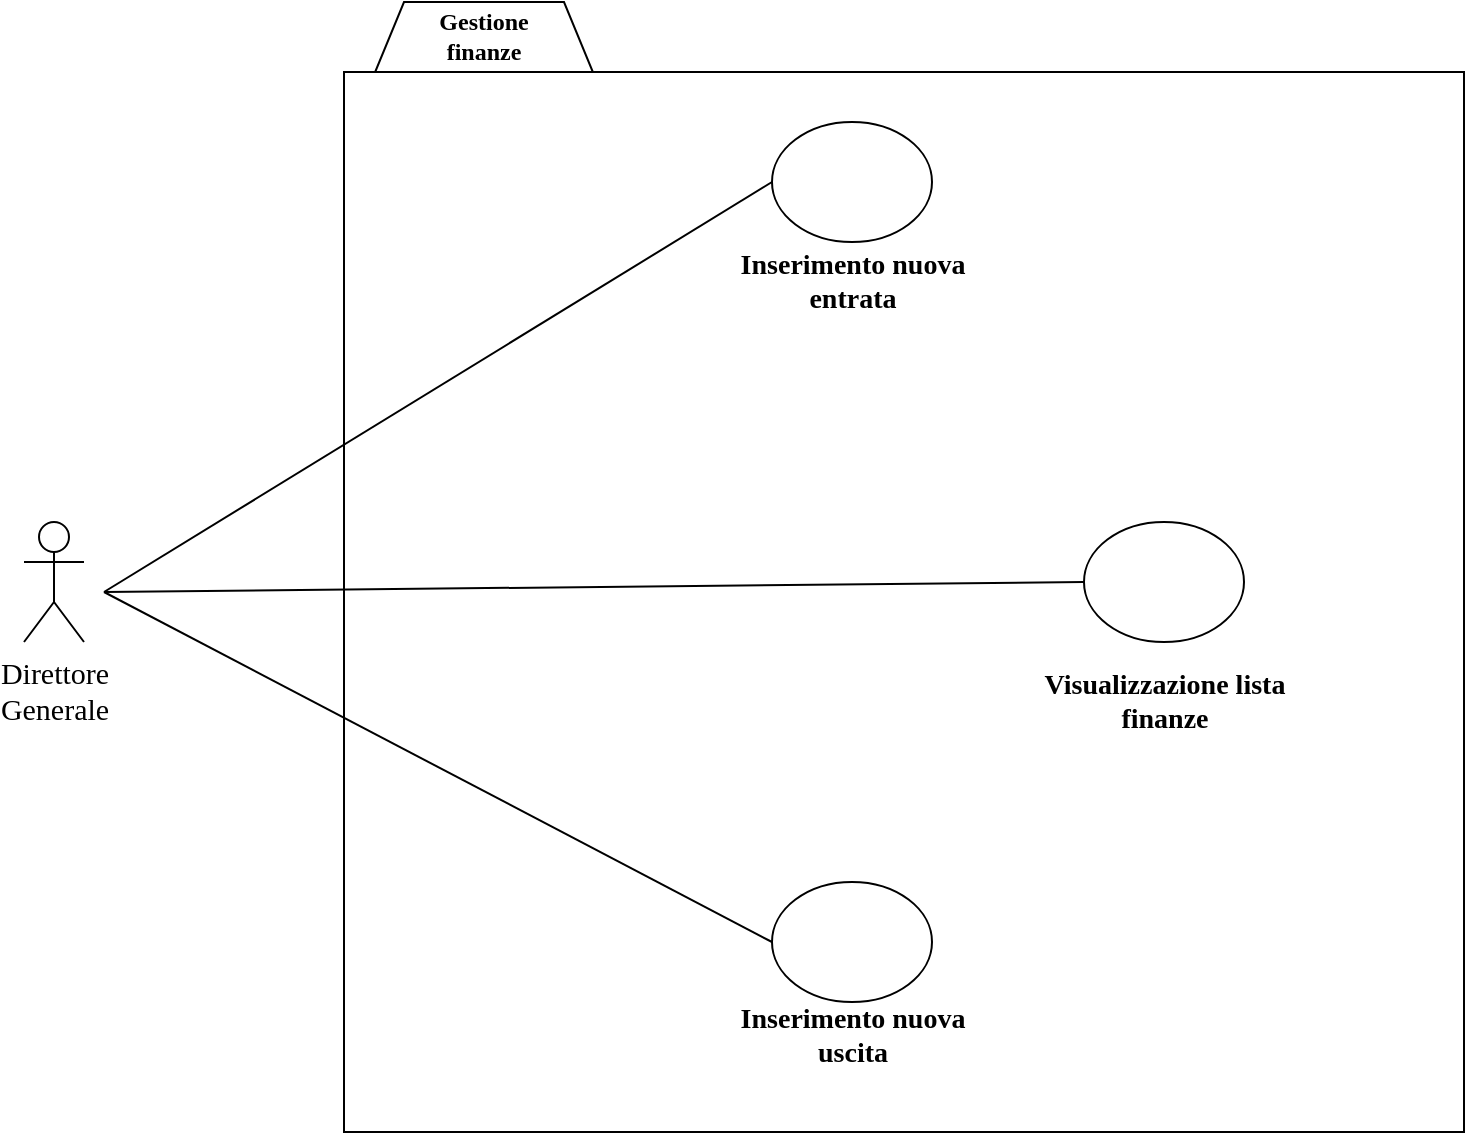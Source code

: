 <mxfile version="13.10.3" type="github">
  <diagram id="ItNjQNX7oRzqFyE7Ipll" name="Page-1">
    <mxGraphModel dx="946" dy="645" grid="1" gridSize="10" guides="1" tooltips="1" connect="1" arrows="1" fold="1" page="1" pageScale="1" pageWidth="827" pageHeight="1169" math="0" shadow="0">
      <root>
        <mxCell id="0" />
        <mxCell id="1" parent="0" />
        <mxCell id="o0FbUrnGtFw57tziQlIS-1" value="" style="shape=hexagon;perimeter=hexagonPerimeter2;whiteSpace=wrap;html=1;fixedSize=1;" vertex="1" parent="1">
          <mxGeometry x="210" y="70" width="120" height="97" as="geometry" />
        </mxCell>
        <mxCell id="o0FbUrnGtFw57tziQlIS-2" value="" style="rounded=0;whiteSpace=wrap;html=1;" vertex="1" parent="1">
          <mxGeometry x="200" y="105" width="560" height="530" as="geometry" />
        </mxCell>
        <mxCell id="o0FbUrnGtFw57tziQlIS-3" value="&lt;font face=&quot;Times New Roman&quot;&gt;&lt;span style=&quot;font-size: 14px&quot;&gt;&lt;b&gt;Inserimento nuova uscita&lt;/b&gt;&lt;/span&gt;&lt;/font&gt;" style="text;html=1;strokeColor=none;fillColor=none;align=center;verticalAlign=middle;whiteSpace=wrap;rounded=0;" vertex="1" parent="1">
          <mxGeometry x="381.5" y="577" width="145" height="20" as="geometry" />
        </mxCell>
        <mxCell id="o0FbUrnGtFw57tziQlIS-4" value="&lt;div align=&quot;center&quot;&gt;&lt;font face=&quot;Times New Roman&quot;&gt;&lt;b&gt;Gestione&lt;/b&gt;&lt;/font&gt;&lt;/div&gt;&lt;div align=&quot;center&quot;&gt;&lt;font face=&quot;Times New Roman&quot;&gt;&lt;b&gt;finanze&lt;/b&gt;&lt;/font&gt;&lt;/div&gt;" style="text;html=1;strokeColor=none;fillColor=none;align=center;verticalAlign=middle;whiteSpace=wrap;rounded=0;" vertex="1" parent="1">
          <mxGeometry x="250" y="77" width="40" height="20" as="geometry" />
        </mxCell>
        <mxCell id="o0FbUrnGtFw57tziQlIS-5" value="&lt;div&gt;&lt;br&gt;&lt;/div&gt;&lt;div&gt;&lt;br&gt;&lt;/div&gt;&lt;div&gt;&lt;br&gt;&lt;/div&gt;&lt;div&gt;&lt;br&gt;&lt;/div&gt;&lt;div&gt;&lt;br&gt;&lt;/div&gt;&lt;div&gt;&lt;br&gt;&lt;/div&gt;" style="ellipse;whiteSpace=wrap;html=1;" vertex="1" parent="1">
          <mxGeometry x="570" y="330" width="80" height="60" as="geometry" />
        </mxCell>
        <mxCell id="o0FbUrnGtFw57tziQlIS-7" value="&lt;div&gt;&lt;br&gt;&lt;/div&gt;&lt;div&gt;&lt;br&gt;&lt;/div&gt;&lt;div&gt;&lt;br&gt;&lt;/div&gt;&lt;div&gt;&lt;br&gt;&lt;/div&gt;&lt;div&gt;&lt;br&gt;&lt;/div&gt;&lt;div&gt;&lt;br&gt;&lt;/div&gt;" style="ellipse;whiteSpace=wrap;html=1;" vertex="1" parent="1">
          <mxGeometry x="414" y="510" width="80" height="60" as="geometry" />
        </mxCell>
        <mxCell id="o0FbUrnGtFw57tziQlIS-9" value="" style="endArrow=none;html=1;entryX=0;entryY=0.5;entryDx=0;entryDy=0;exitX=1;exitY=0.333;exitDx=0;exitDy=0;exitPerimeter=0;" edge="1" parent="1" target="o0FbUrnGtFw57tziQlIS-5">
          <mxGeometry width="50" height="50" relative="1" as="geometry">
            <mxPoint x="80" y="365" as="sourcePoint" />
            <mxPoint x="330" y="350" as="targetPoint" />
          </mxGeometry>
        </mxCell>
        <mxCell id="o0FbUrnGtFw57tziQlIS-10" value="&lt;font face=&quot;Times New Roman&quot;&gt;&lt;b&gt;&lt;span style=&quot;font-size: 14px&quot;&gt;Inserimento&amp;nbsp;nuova entrata&lt;/span&gt;&lt;/b&gt;&lt;/font&gt;" style="text;html=1;strokeColor=none;fillColor=none;align=center;verticalAlign=middle;whiteSpace=wrap;rounded=0;" vertex="1" parent="1">
          <mxGeometry x="381.5" y="200" width="145" height="20" as="geometry" />
        </mxCell>
        <mxCell id="o0FbUrnGtFw57tziQlIS-12" value="&lt;font face=&quot;Times New Roman&quot;&gt;&lt;span style=&quot;font-size: 14px&quot;&gt;&lt;b&gt;Visualizzazione lista finanze&lt;/b&gt;&lt;/span&gt;&lt;/font&gt;" style="text;html=1;strokeColor=none;fillColor=none;align=center;verticalAlign=middle;whiteSpace=wrap;rounded=0;" vertex="1" parent="1">
          <mxGeometry x="537.5" y="410" width="145" height="20" as="geometry" />
        </mxCell>
        <mxCell id="o0FbUrnGtFw57tziQlIS-14" value="&lt;div&gt;&lt;br&gt;&lt;/div&gt;&lt;div&gt;&lt;br&gt;&lt;/div&gt;&lt;div&gt;&lt;br&gt;&lt;/div&gt;&lt;div&gt;&lt;br&gt;&lt;/div&gt;&lt;div&gt;&lt;br&gt;&lt;/div&gt;&lt;div&gt;&lt;br&gt;&lt;/div&gt;" style="ellipse;whiteSpace=wrap;html=1;" vertex="1" parent="1">
          <mxGeometry x="414" y="130" width="80" height="60" as="geometry" />
        </mxCell>
        <mxCell id="o0FbUrnGtFw57tziQlIS-15" value="" style="endArrow=none;html=1;exitX=0;exitY=0.5;exitDx=0;exitDy=0;entryX=1;entryY=0.333;entryDx=0;entryDy=0;entryPerimeter=0;" edge="1" parent="1" source="o0FbUrnGtFw57tziQlIS-14">
          <mxGeometry width="50" height="50" relative="1" as="geometry">
            <mxPoint x="370" y="320" as="sourcePoint" />
            <mxPoint x="80" y="365" as="targetPoint" />
          </mxGeometry>
        </mxCell>
        <mxCell id="o0FbUrnGtFw57tziQlIS-16" value="" style="endArrow=none;html=1;exitX=1;exitY=0.333;exitDx=0;exitDy=0;entryX=0;entryY=0.5;entryDx=0;entryDy=0;exitPerimeter=0;" edge="1" parent="1" target="o0FbUrnGtFw57tziQlIS-7">
          <mxGeometry width="50" height="50" relative="1" as="geometry">
            <mxPoint x="80" y="365" as="sourcePoint" />
            <mxPoint x="450" y="410" as="targetPoint" />
          </mxGeometry>
        </mxCell>
        <mxCell id="o0FbUrnGtFw57tziQlIS-23" value="&lt;font face=&quot;Times New Roman&quot; style=&quot;font-size: 15px&quot;&gt;Direttore &lt;br&gt;Generale&lt;/font&gt;" style="shape=umlActor;verticalLabelPosition=bottom;verticalAlign=top;html=1;outlineConnect=0;" vertex="1" parent="1">
          <mxGeometry x="40" y="330" width="30" height="60" as="geometry" />
        </mxCell>
      </root>
    </mxGraphModel>
  </diagram>
</mxfile>
